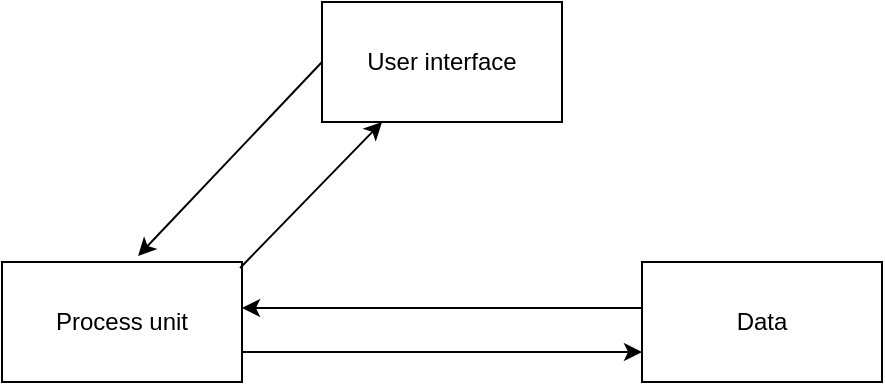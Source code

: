 <mxfile version="12.2.7" type="device" pages="1"><diagram id="HKnjCsHefQ2IsmQiKmnX" name="Page-1"><mxGraphModel dx="862" dy="450" grid="1" gridSize="10" guides="1" tooltips="1" connect="1" arrows="1" fold="1" page="1" pageScale="1" pageWidth="827" pageHeight="1169" math="0" shadow="0"><root><mxCell id="0"/><mxCell id="1" parent="0"/><mxCell id="6Iy-Lf16PbtQpAL89Apt-1" value="Process unit" style="rounded=0;whiteSpace=wrap;html=1;" vertex="1" parent="1"><mxGeometry x="170" y="210" width="120" height="60" as="geometry"/></mxCell><mxCell id="6Iy-Lf16PbtQpAL89Apt-2" value="Data" style="rounded=0;whiteSpace=wrap;html=1;" vertex="1" parent="1"><mxGeometry x="490" y="210" width="120" height="60" as="geometry"/></mxCell><mxCell id="6Iy-Lf16PbtQpAL89Apt-3" value="User interface" style="rounded=0;whiteSpace=wrap;html=1;" vertex="1" parent="1"><mxGeometry x="330" y="80" width="120" height="60" as="geometry"/></mxCell><mxCell id="6Iy-Lf16PbtQpAL89Apt-4" value="" style="endArrow=classic;html=1;exitX=0;exitY=0.5;exitDx=0;exitDy=0;entryX=0.567;entryY=-0.05;entryDx=0;entryDy=0;entryPerimeter=0;" edge="1" parent="1" source="6Iy-Lf16PbtQpAL89Apt-3" target="6Iy-Lf16PbtQpAL89Apt-1"><mxGeometry width="50" height="50" relative="1" as="geometry"><mxPoint x="310" y="150" as="sourcePoint"/><mxPoint x="150" y="160" as="targetPoint"/></mxGeometry></mxCell><mxCell id="6Iy-Lf16PbtQpAL89Apt-5" value="" style="endArrow=classic;html=1;exitX=1;exitY=0.75;exitDx=0;exitDy=0;entryX=0;entryY=0.75;entryDx=0;entryDy=0;" edge="1" parent="1" source="6Iy-Lf16PbtQpAL89Apt-1" target="6Iy-Lf16PbtQpAL89Apt-2"><mxGeometry width="50" height="50" relative="1" as="geometry"><mxPoint x="400" y="260" as="sourcePoint"/><mxPoint x="450" y="210" as="targetPoint"/></mxGeometry></mxCell><mxCell id="6Iy-Lf16PbtQpAL89Apt-6" value="" style="endArrow=classic;html=1;exitX=0;exitY=0.383;exitDx=0;exitDy=0;exitPerimeter=0;" edge="1" parent="1" source="6Iy-Lf16PbtQpAL89Apt-2"><mxGeometry width="50" height="50" relative="1" as="geometry"><mxPoint x="300" y="265" as="sourcePoint"/><mxPoint x="290" y="233" as="targetPoint"/></mxGeometry></mxCell><mxCell id="6Iy-Lf16PbtQpAL89Apt-7" value="" style="endArrow=classic;html=1;exitX=0.992;exitY=0.05;exitDx=0;exitDy=0;entryX=0.25;entryY=1;entryDx=0;entryDy=0;exitPerimeter=0;" edge="1" parent="1" source="6Iy-Lf16PbtQpAL89Apt-1" target="6Iy-Lf16PbtQpAL89Apt-3"><mxGeometry width="50" height="50" relative="1" as="geometry"><mxPoint x="500" y="242.98" as="sourcePoint"/><mxPoint x="300" y="235" as="targetPoint"/></mxGeometry></mxCell></root></mxGraphModel></diagram></mxfile>